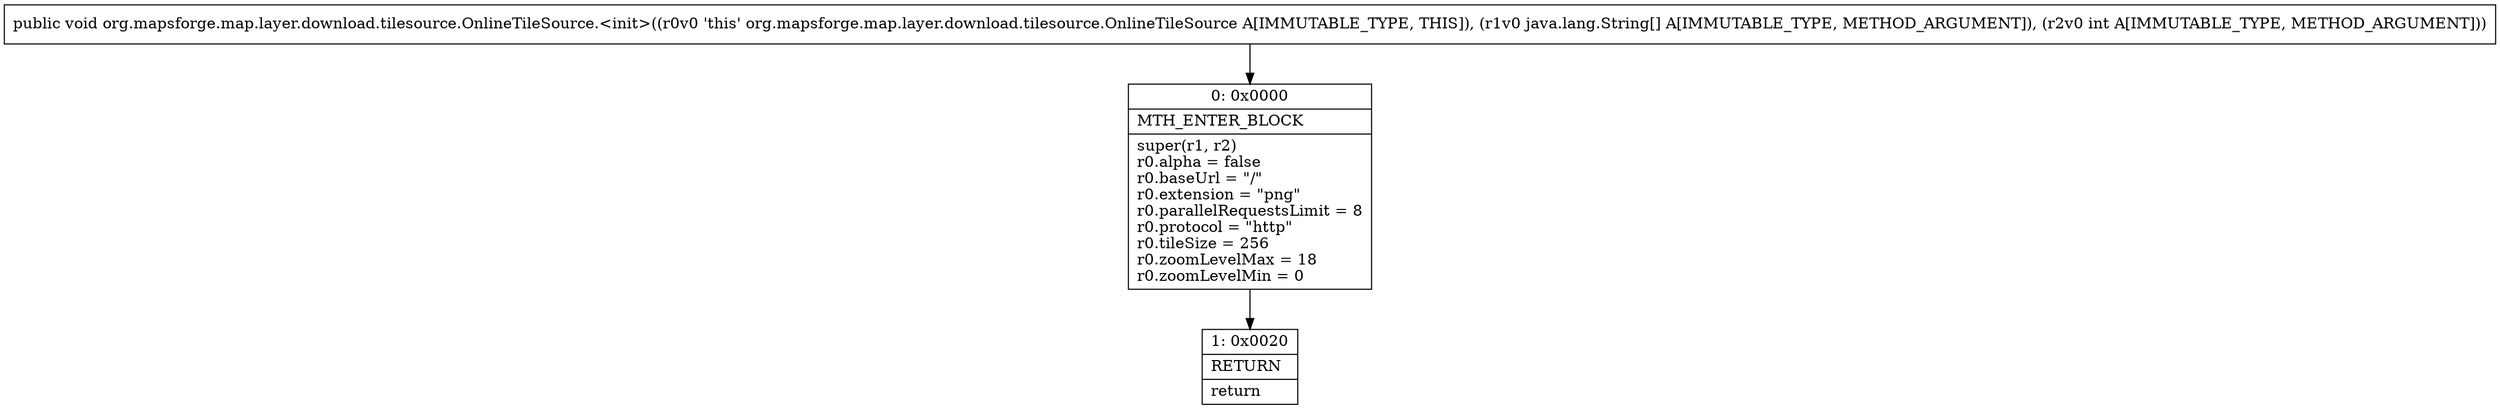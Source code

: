 digraph "CFG fororg.mapsforge.map.layer.download.tilesource.OnlineTileSource.\<init\>([Ljava\/lang\/String;I)V" {
Node_0 [shape=record,label="{0\:\ 0x0000|MTH_ENTER_BLOCK\l|super(r1, r2)\lr0.alpha = false\lr0.baseUrl = \"\/\"\lr0.extension = \"png\"\lr0.parallelRequestsLimit = 8\lr0.protocol = \"http\"\lr0.tileSize = 256\lr0.zoomLevelMax = 18\lr0.zoomLevelMin = 0\l}"];
Node_1 [shape=record,label="{1\:\ 0x0020|RETURN\l|return\l}"];
MethodNode[shape=record,label="{public void org.mapsforge.map.layer.download.tilesource.OnlineTileSource.\<init\>((r0v0 'this' org.mapsforge.map.layer.download.tilesource.OnlineTileSource A[IMMUTABLE_TYPE, THIS]), (r1v0 java.lang.String[] A[IMMUTABLE_TYPE, METHOD_ARGUMENT]), (r2v0 int A[IMMUTABLE_TYPE, METHOD_ARGUMENT])) }"];
MethodNode -> Node_0;
Node_0 -> Node_1;
}

